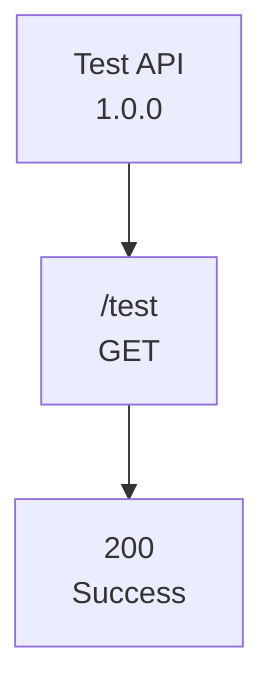 %% Generated by Visual Asset Manager
%% Created: 2025-08-30T19:42:42.166Z
%% Title: Test API
%% Description: Test API for integration
%% Version: 1.0.0

graph TD
    API["Test API<br/>1.0.0"]
    PATH0["/test<br/>GET"]
    API --> PATH0
    RESP0_0_0["200<br/>Success"]
    PATH0 --> RESP0_0_0